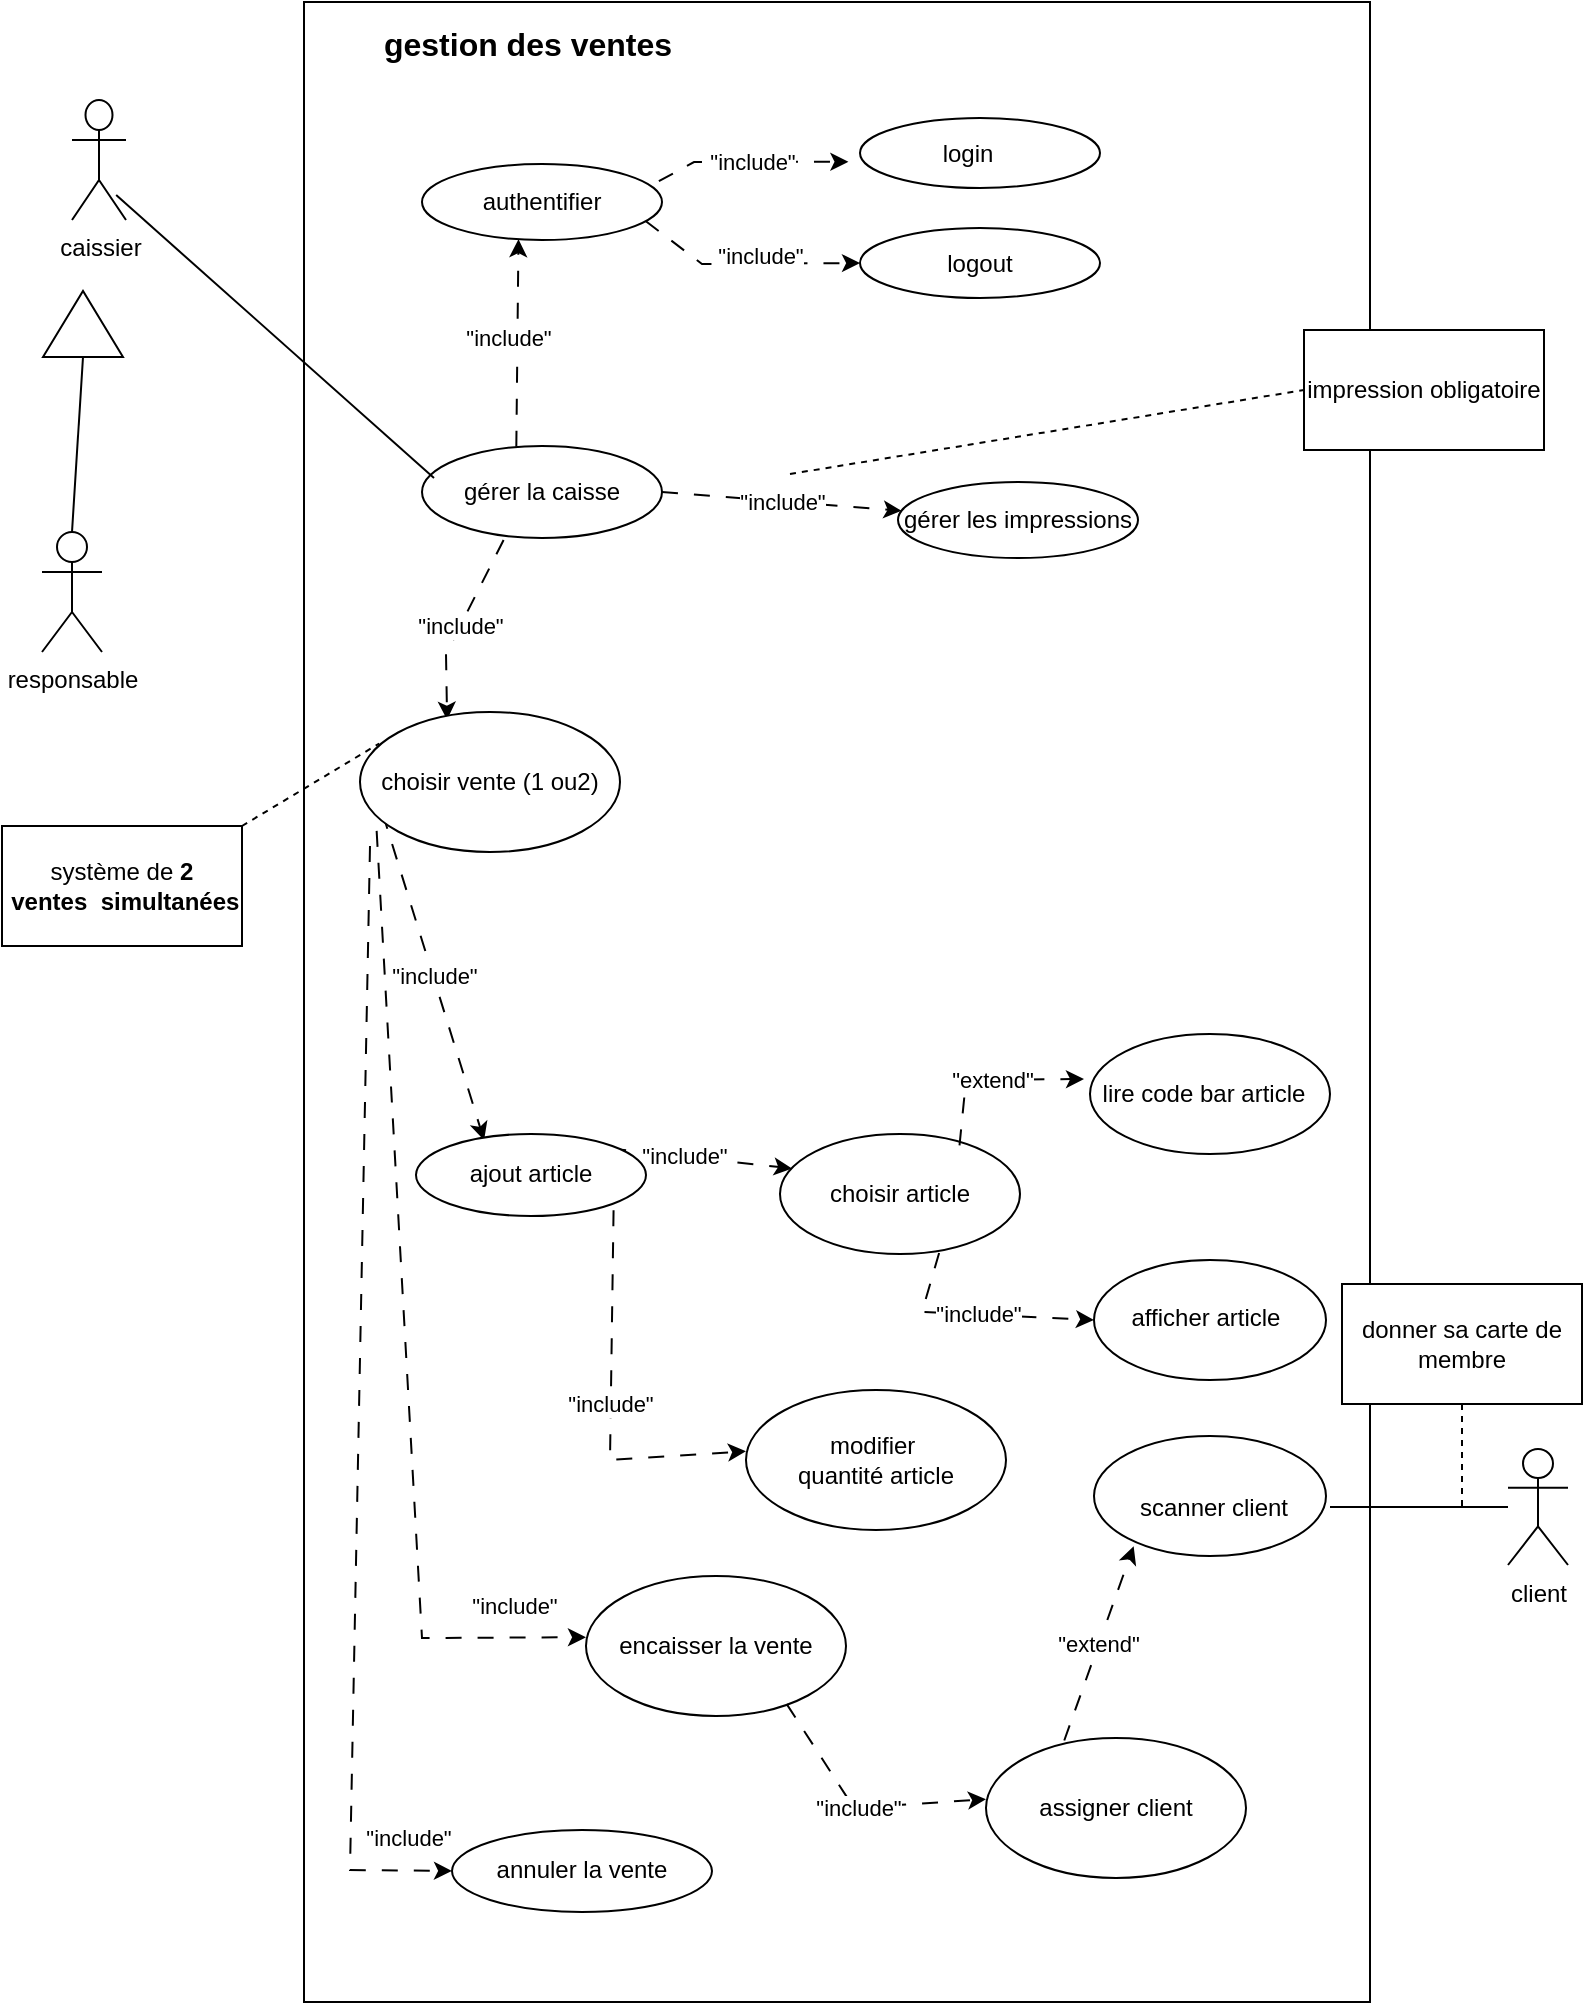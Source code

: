 <mxfile version="27.0.9">
  <diagram name="Page-1" id="1hs5s9o86z9CkmKRlvlU">
    <mxGraphModel dx="831" dy="718" grid="0" gridSize="10" guides="1" tooltips="1" connect="1" arrows="1" fold="1" page="1" pageScale="1" pageWidth="827" pageHeight="1169" math="0" shadow="0">
      <root>
        <mxCell id="0" />
        <mxCell id="1" parent="0" />
        <mxCell id="jetuHfDOVO0JwYKSd_Gx-1" value="" style="rounded=0;whiteSpace=wrap;html=1;movable=1;resizable=1;rotatable=1;deletable=1;editable=1;locked=0;connectable=1;" parent="1" vertex="1">
          <mxGeometry x="162" y="107" width="533" height="1000" as="geometry" />
        </mxCell>
        <mxCell id="m7XsVHhVL0BLHQTgYPTq-2" value="caissier" style="shape=umlActor;verticalLabelPosition=bottom;verticalAlign=top;html=1;" parent="1" vertex="1">
          <mxGeometry x="46" y="156" width="27" height="60" as="geometry" />
        </mxCell>
        <mxCell id="m7XsVHhVL0BLHQTgYPTq-57" value="responsable" style="shape=umlActor;verticalLabelPosition=bottom;verticalAlign=top;html=1;" parent="1" vertex="1">
          <mxGeometry x="31" y="372" width="30" height="60" as="geometry" />
        </mxCell>
        <mxCell id="m7XsVHhVL0BLHQTgYPTq-59" value="" style="triangle;whiteSpace=wrap;html=1;rotation=-90;" parent="1" vertex="1">
          <mxGeometry x="35" y="248" width="33" height="40" as="geometry" />
        </mxCell>
        <mxCell id="m7XsVHhVL0BLHQTgYPTq-60" value="" style="endArrow=none;html=1;rounded=0;entryX=0;entryY=0.5;entryDx=0;entryDy=0;exitX=0.5;exitY=0;exitDx=0;exitDy=0;exitPerimeter=0;" parent="1" source="m7XsVHhVL0BLHQTgYPTq-57" target="m7XsVHhVL0BLHQTgYPTq-59" edge="1">
          <mxGeometry width="50" height="50" relative="1" as="geometry">
            <mxPoint x="88" y="361" as="sourcePoint" />
            <mxPoint x="269" y="387" as="targetPoint" />
          </mxGeometry>
        </mxCell>
        <mxCell id="m7XsVHhVL0BLHQTgYPTq-63" value="&quot;include&quot;" style="endArrow=classic;html=1;rounded=0;entryX=0.335;entryY=0.055;entryDx=0;entryDy=0;endFill=1;exitX=0.34;exitY=1.022;exitDx=0;exitDy=0;dashed=1;dashPattern=8 8;entryPerimeter=0;exitPerimeter=0;" parent="1" source="x4bl-v4eSengWTfVrS2m-9" target="m7XsVHhVL0BLHQTgYPTq-61" edge="1">
          <mxGeometry width="50" height="50" relative="1" as="geometry">
            <mxPoint x="133" y="289" as="sourcePoint" />
            <mxPoint x="286" y="1091" as="targetPoint" />
            <Array as="points">
              <mxPoint x="233" y="433" />
            </Array>
          </mxGeometry>
        </mxCell>
        <mxCell id="m7XsVHhVL0BLHQTgYPTq-66" value="" style="shape=ellipse;container=1;horizontal=1;horizontalStack=0;resizeParent=1;resizeParentMax=0;resizeLast=0;html=1;dashed=0;collapsible=0;" parent="1" vertex="1">
          <mxGeometry x="383" y="801" width="130" height="70" as="geometry" />
        </mxCell>
        <mxCell id="m7XsVHhVL0BLHQTgYPTq-67" value="modifier&amp;nbsp;&lt;div&gt;quantité article&lt;/div&gt;" style="html=1;strokeColor=none;fillColor=none;align=center;verticalAlign=middle;rotatable=0;whiteSpace=wrap;" parent="m7XsVHhVL0BLHQTgYPTq-66" vertex="1">
          <mxGeometry y="26.247" width="130" height="17.5" as="geometry" />
        </mxCell>
        <mxCell id="m7XsVHhVL0BLHQTgYPTq-68" value="" style="shape=ellipse;container=1;horizontal=1;horizontalStack=0;resizeParent=1;resizeParentMax=0;resizeLast=0;html=1;dashed=0;collapsible=0;" parent="1" vertex="1">
          <mxGeometry x="303" y="894" width="130" height="70" as="geometry" />
        </mxCell>
        <mxCell id="m7XsVHhVL0BLHQTgYPTq-69" value="encaisser la vente" style="html=1;strokeColor=none;fillColor=none;align=center;verticalAlign=middle;rotatable=0;whiteSpace=wrap;" parent="m7XsVHhVL0BLHQTgYPTq-68" vertex="1">
          <mxGeometry y="26.247" width="130" height="17.5" as="geometry" />
        </mxCell>
        <mxCell id="m7XsVHhVL0BLHQTgYPTq-77" value="&quot;include&quot;" style="endArrow=classic;html=1;rounded=0;endFill=1;exitX=0.087;exitY=0.725;exitDx=0;exitDy=0;exitPerimeter=0;dashed=1;dashPattern=8 8;entryX=0.296;entryY=0.075;entryDx=0;entryDy=0;entryPerimeter=0;" parent="1" source="m7XsVHhVL0BLHQTgYPTq-61" target="m7XsVHhVL0BLHQTgYPTq-64" edge="1">
          <mxGeometry width="50" height="50" relative="1" as="geometry">
            <mxPoint x="111" y="126" as="sourcePoint" />
            <mxPoint x="193" y="629" as="targetPoint" />
            <Array as="points" />
          </mxGeometry>
        </mxCell>
        <mxCell id="m7XsVHhVL0BLHQTgYPTq-78" value="&quot;include&quot;" style="endArrow=classic;html=1;rounded=0;entryX=0;entryY=0.25;entryDx=0;entryDy=0;endFill=1;exitX=0.859;exitY=0.931;exitDx=0;exitDy=0;exitPerimeter=0;dashed=1;dashPattern=8 8;" parent="1" source="m7XsVHhVL0BLHQTgYPTq-64" target="m7XsVHhVL0BLHQTgYPTq-67" edge="1">
          <mxGeometry width="50" height="50" relative="1" as="geometry">
            <mxPoint x="106" y="125" as="sourcePoint" />
            <mxPoint x="274" y="837" as="targetPoint" />
            <Array as="points">
              <mxPoint x="315" y="836" />
            </Array>
          </mxGeometry>
        </mxCell>
        <mxCell id="m7XsVHhVL0BLHQTgYPTq-79" value="&quot;include&quot;" style="endArrow=classic;html=1;rounded=0;entryX=0;entryY=0.25;entryDx=0;entryDy=0;endFill=1;exitX=0.064;exitY=0.849;exitDx=0;exitDy=0;exitPerimeter=0;dashed=1;dashPattern=8 8;" parent="1" source="m7XsVHhVL0BLHQTgYPTq-61" target="m7XsVHhVL0BLHQTgYPTq-69" edge="1">
          <mxGeometry x="0.852" y="16" width="50" height="50" relative="1" as="geometry">
            <mxPoint x="99" y="126" as="sourcePoint" />
            <mxPoint x="292" y="937" as="targetPoint" />
            <Array as="points">
              <mxPoint x="221" y="925" />
            </Array>
            <mxPoint as="offset" />
          </mxGeometry>
        </mxCell>
        <mxCell id="jetuHfDOVO0JwYKSd_Gx-2" value="&lt;font&gt;gestion des ventes&lt;/font&gt;" style="text;html=1;align=center;verticalAlign=middle;whiteSpace=wrap;rounded=0;fontSize=16;fontStyle=1;movable=0;resizable=0;rotatable=0;deletable=0;editable=0;locked=1;connectable=0;" parent="1" vertex="1">
          <mxGeometry x="193" y="113" width="162" height="30" as="geometry" />
        </mxCell>
        <mxCell id="x4bl-v4eSengWTfVrS2m-1" value="" style="shape=ellipse;container=1;horizontal=1;horizontalStack=0;resizeParent=1;resizeParentMax=0;resizeLast=0;html=1;dashed=0;collapsible=0;" parent="1" vertex="1">
          <mxGeometry x="440" y="165" width="120" height="35" as="geometry" />
        </mxCell>
        <mxCell id="x4bl-v4eSengWTfVrS2m-2" value="login" style="html=1;strokeColor=none;fillColor=none;align=center;verticalAlign=middle;rotatable=0;whiteSpace=wrap;" parent="x4bl-v4eSengWTfVrS2m-1" vertex="1">
          <mxGeometry x="-5.8" y="13.125" width="120" height="8.75" as="geometry" />
        </mxCell>
        <mxCell id="x4bl-v4eSengWTfVrS2m-3" value="" style="shape=ellipse;container=1;horizontal=1;horizontalStack=0;resizeParent=1;resizeParentMax=0;resizeLast=0;html=1;dashed=0;collapsible=0;" parent="1" vertex="1">
          <mxGeometry x="440" y="220" width="120" height="35" as="geometry" />
        </mxCell>
        <mxCell id="x4bl-v4eSengWTfVrS2m-4" value="logout" style="html=1;strokeColor=none;fillColor=none;align=center;verticalAlign=middle;rotatable=0;whiteSpace=wrap;" parent="x4bl-v4eSengWTfVrS2m-3" vertex="1">
          <mxGeometry y="13.125" width="120" height="8.75" as="geometry" />
        </mxCell>
        <mxCell id="x4bl-v4eSengWTfVrS2m-5" value="" style="endArrow=classic;html=1;rounded=0;entryX=0;entryY=1;entryDx=0;entryDy=0;endFill=1;dashed=1;dashPattern=8 8;exitX=0.987;exitY=0.226;exitDx=0;exitDy=0;exitPerimeter=0;" parent="1" source="x4bl-v4eSengWTfVrS2m-10" target="x4bl-v4eSengWTfVrS2m-2" edge="1">
          <mxGeometry width="50" height="50" relative="1" as="geometry">
            <mxPoint x="126" y="241" as="sourcePoint" />
            <mxPoint x="502" y="309" as="targetPoint" />
            <Array as="points">
              <mxPoint x="357" y="187" />
            </Array>
          </mxGeometry>
        </mxCell>
        <mxCell id="x4bl-v4eSengWTfVrS2m-6" value="&quot;include&quot;" style="edgeLabel;html=1;align=center;verticalAlign=middle;resizable=0;points=[];" parent="x4bl-v4eSengWTfVrS2m-5" vertex="1" connectable="0">
          <mxGeometry x="0.013" relative="1" as="geometry">
            <mxPoint as="offset" />
          </mxGeometry>
        </mxCell>
        <mxCell id="x4bl-v4eSengWTfVrS2m-7" value="" style="endArrow=classic;html=1;rounded=0;entryX=0;entryY=0.5;entryDx=0;entryDy=0;endFill=1;dashed=1;dashPattern=8 8;exitX=0.933;exitY=0.753;exitDx=0;exitDy=0;exitPerimeter=0;" parent="1" source="x4bl-v4eSengWTfVrS2m-10" target="x4bl-v4eSengWTfVrS2m-4" edge="1">
          <mxGeometry width="50" height="50" relative="1" as="geometry">
            <mxPoint x="319" y="257" as="sourcePoint" />
            <mxPoint x="456" y="299" as="targetPoint" />
            <Array as="points">
              <mxPoint x="361" y="238" />
            </Array>
          </mxGeometry>
        </mxCell>
        <mxCell id="x4bl-v4eSengWTfVrS2m-8" value="&quot;include&quot;" style="edgeLabel;html=1;align=center;verticalAlign=middle;resizable=0;points=[];" parent="x4bl-v4eSengWTfVrS2m-7" vertex="1" connectable="0">
          <mxGeometry x="-0.095" y="2" relative="1" as="geometry">
            <mxPoint x="13" y="-2" as="offset" />
          </mxGeometry>
        </mxCell>
        <mxCell id="x4bl-v4eSengWTfVrS2m-9" value="gérer la caisse" style="ellipse;whiteSpace=wrap;html=1;" parent="1" vertex="1">
          <mxGeometry x="221" y="329" width="120" height="46" as="geometry" />
        </mxCell>
        <mxCell id="x4bl-v4eSengWTfVrS2m-10" value="authentifier" style="ellipse;whiteSpace=wrap;html=1;" parent="1" vertex="1">
          <mxGeometry x="221" y="188" width="120" height="38" as="geometry" />
        </mxCell>
        <mxCell id="x4bl-v4eSengWTfVrS2m-11" value="" style="endArrow=classic;html=1;rounded=0;exitX=0.393;exitY=0.009;exitDx=0;exitDy=0;exitPerimeter=0;entryX=0.402;entryY=0.989;entryDx=0;entryDy=0;entryPerimeter=0;dashed=1;dashPattern=8 8;" parent="1" source="x4bl-v4eSengWTfVrS2m-9" target="x4bl-v4eSengWTfVrS2m-10" edge="1">
          <mxGeometry width="50" height="50" relative="1" as="geometry">
            <mxPoint x="299" y="335" as="sourcePoint" />
            <mxPoint x="406" y="251" as="targetPoint" />
          </mxGeometry>
        </mxCell>
        <mxCell id="x4bl-v4eSengWTfVrS2m-12" value="&quot;include&quot;" style="edgeLabel;html=1;align=center;verticalAlign=middle;resizable=0;points=[];" parent="x4bl-v4eSengWTfVrS2m-11" vertex="1" connectable="0">
          <mxGeometry x="0.051" y="5" relative="1" as="geometry">
            <mxPoint as="offset" />
          </mxGeometry>
        </mxCell>
        <mxCell id="x4bl-v4eSengWTfVrS2m-16" value="" style="group" parent="1" vertex="1" connectable="0">
          <mxGeometry x="204" y="473" width="339" height="294" as="geometry" />
        </mxCell>
        <mxCell id="m7XsVHhVL0BLHQTgYPTq-61" value="" style="shape=ellipse;container=1;horizontal=1;horizontalStack=0;resizeParent=1;resizeParentMax=0;resizeLast=0;html=1;dashed=0;collapsible=0;" parent="x4bl-v4eSengWTfVrS2m-16" vertex="1">
          <mxGeometry x="-14" y="-11" width="130" height="70" as="geometry" />
        </mxCell>
        <mxCell id="m7XsVHhVL0BLHQTgYPTq-62" value="choisir vente (1 ou2)" style="html=1;strokeColor=none;fillColor=none;align=center;verticalAlign=middle;rotatable=0;whiteSpace=wrap;" parent="m7XsVHhVL0BLHQTgYPTq-61" vertex="1">
          <mxGeometry y="26.247" width="130" height="17.5" as="geometry" />
        </mxCell>
        <mxCell id="x4bl-v4eSengWTfVrS2m-19" value="" style="group" parent="1" vertex="1" connectable="0">
          <mxGeometry x="203" y="618" width="524" height="153" as="geometry" />
        </mxCell>
        <mxCell id="m7XsVHhVL0BLHQTgYPTq-14" value="" style="shape=ellipse;container=1;horizontal=1;horizontalStack=0;resizeParent=1;resizeParentMax=0;resizeLast=0;html=1;dashed=0;collapsible=0;" parent="x4bl-v4eSengWTfVrS2m-19" vertex="1">
          <mxGeometry x="352" y="5" width="120" height="60" as="geometry" />
        </mxCell>
        <mxCell id="m7XsVHhVL0BLHQTgYPTq-15" value="lire code bar article" style="html=1;strokeColor=none;fillColor=none;align=center;verticalAlign=middle;rotatable=0;whiteSpace=wrap;" parent="m7XsVHhVL0BLHQTgYPTq-14" vertex="1">
          <mxGeometry x="-3" y="22.501" width="120" height="15" as="geometry" />
        </mxCell>
        <mxCell id="m7XsVHhVL0BLHQTgYPTq-24" value="" style="shape=ellipse;container=1;horizontal=1;horizontalStack=0;resizeParent=1;resizeParentMax=0;resizeLast=0;html=1;dashed=0;collapsible=0;" parent="x4bl-v4eSengWTfVrS2m-19" vertex="1">
          <mxGeometry x="354" y="118" width="116" height="60" as="geometry" />
        </mxCell>
        <mxCell id="m7XsVHhVL0BLHQTgYPTq-25" value="afficher article" style="html=1;strokeColor=none;fillColor=none;align=center;verticalAlign=middle;rotatable=0;whiteSpace=wrap;" parent="m7XsVHhVL0BLHQTgYPTq-24" vertex="1">
          <mxGeometry x="-2" y="21" width="116" height="16.5" as="geometry" />
        </mxCell>
        <mxCell id="x4bl-v4eSengWTfVrS2m-18" value="" style="group" parent="x4bl-v4eSengWTfVrS2m-19" vertex="1" connectable="0">
          <mxGeometry y="55" width="317" height="70" as="geometry" />
        </mxCell>
        <mxCell id="m7XsVHhVL0BLHQTgYPTq-19" value="" style="shape=ellipse;container=1;horizontal=1;horizontalStack=0;resizeParent=1;resizeParentMax=0;resizeLast=0;html=1;dashed=0;collapsible=0;" parent="x4bl-v4eSengWTfVrS2m-18" vertex="1">
          <mxGeometry x="197" width="120" height="60" as="geometry" />
        </mxCell>
        <mxCell id="m7XsVHhVL0BLHQTgYPTq-20" value="choisir article" style="html=1;strokeColor=none;fillColor=none;align=center;verticalAlign=middle;rotatable=0;whiteSpace=wrap;" parent="m7XsVHhVL0BLHQTgYPTq-19" vertex="1">
          <mxGeometry y="22.501" width="120" height="15" as="geometry" />
        </mxCell>
        <mxCell id="m7XsVHhVL0BLHQTgYPTq-48" value="&quot;include&quot;" style="endArrow=classic;html=1;rounded=0;entryX=0.05;entryY=0.287;entryDx=0;entryDy=0;entryPerimeter=0;endFill=1;dashed=1;dashPattern=8 8;exitX=0.706;exitY=0.134;exitDx=0;exitDy=0;exitPerimeter=0;" parent="x4bl-v4eSengWTfVrS2m-18" source="m7XsVHhVL0BLHQTgYPTq-64" target="m7XsVHhVL0BLHQTgYPTq-19" edge="1">
          <mxGeometry width="50" height="50" relative="1" as="geometry">
            <mxPoint x="279.07" y="474.85" as="sourcePoint" />
            <mxPoint x="245" y="-42" as="targetPoint" />
            <Array as="points" />
          </mxGeometry>
        </mxCell>
        <mxCell id="m7XsVHhVL0BLHQTgYPTq-64" value="" style="shape=ellipse;container=1;horizontal=1;horizontalStack=0;resizeParent=1;resizeParentMax=0;resizeLast=0;html=1;dashed=0;collapsible=0;" parent="x4bl-v4eSengWTfVrS2m-18" vertex="1">
          <mxGeometry x="15" width="115" height="41" as="geometry" />
        </mxCell>
        <mxCell id="m7XsVHhVL0BLHQTgYPTq-65" value="ajout article" style="html=1;strokeColor=none;fillColor=none;align=center;verticalAlign=middle;rotatable=0;whiteSpace=wrap;" parent="m7XsVHhVL0BLHQTgYPTq-64" vertex="1">
          <mxGeometry y="15.373" width="115" height="10.25" as="geometry" />
        </mxCell>
        <mxCell id="m7XsVHhVL0BLHQTgYPTq-47" value="&quot;extend&quot;" style="endArrow=classic;html=1;rounded=0;entryX=0;entryY=0;entryDx=0;entryDy=0;endFill=1;exitX=0.748;exitY=0.094;exitDx=0;exitDy=0;dashed=1;dashPattern=8 8;exitPerimeter=0;" parent="x4bl-v4eSengWTfVrS2m-19" source="m7XsVHhVL0BLHQTgYPTq-19" target="m7XsVHhVL0BLHQTgYPTq-15" edge="1">
          <mxGeometry width="50" height="50" relative="1" as="geometry">
            <mxPoint x="-59" y="-18" as="sourcePoint" />
            <mxPoint x="105" y="-27" as="targetPoint" />
            <Array as="points">
              <mxPoint x="290" y="28" />
            </Array>
          </mxGeometry>
        </mxCell>
        <mxCell id="m7XsVHhVL0BLHQTgYPTq-49" value="&quot;include&quot;" style="endArrow=classic;html=1;rounded=0;entryX=0;entryY=0.5;entryDx=0;entryDy=0;endFill=1;exitX=0.663;exitY=0.991;exitDx=0;exitDy=0;exitPerimeter=0;dashed=1;dashPattern=8 8;" parent="x4bl-v4eSengWTfVrS2m-19" source="m7XsVHhVL0BLHQTgYPTq-19" target="m7XsVHhVL0BLHQTgYPTq-24" edge="1">
          <mxGeometry width="50" height="50" relative="1" as="geometry">
            <mxPoint x="179" y="118" as="sourcePoint" />
            <mxPoint x="25" y="213" as="targetPoint" />
            <Array as="points">
              <mxPoint x="268" y="144" />
            </Array>
          </mxGeometry>
        </mxCell>
        <mxCell id="x4bl-v4eSengWTfVrS2m-20" value="" style="endArrow=none;html=1;rounded=0;exitX=0.818;exitY=0.792;exitDx=0;exitDy=0;exitPerimeter=0;" parent="1" source="m7XsVHhVL0BLHQTgYPTq-2" edge="1">
          <mxGeometry width="50" height="50" relative="1" as="geometry">
            <mxPoint x="337" y="616" as="sourcePoint" />
            <mxPoint x="227" y="345" as="targetPoint" />
          </mxGeometry>
        </mxCell>
        <mxCell id="m7XsVHhVL0BLHQTgYPTq-56" value="&quot;include&quot;" style="endArrow=classic;html=1;rounded=0;entryX=0;entryY=0.25;entryDx=0;entryDy=0;endFill=1;exitX=0.772;exitY=0.915;exitDx=0;exitDy=0;dashed=1;dashPattern=8 8;exitPerimeter=0;" parent="1" source="m7XsVHhVL0BLHQTgYPTq-68" target="m7XsVHhVL0BLHQTgYPTq-55" edge="1">
          <mxGeometry width="50" height="50" relative="1" as="geometry">
            <mxPoint x="25" y="13" as="sourcePoint" />
            <mxPoint x="190" y="478" as="targetPoint" />
            <Array as="points">
              <mxPoint x="437" y="1010" />
            </Array>
          </mxGeometry>
        </mxCell>
        <mxCell id="m7XsVHhVL0BLHQTgYPTq-54" value="" style="shape=ellipse;container=1;horizontal=1;horizontalStack=0;resizeParent=1;resizeParentMax=0;resizeLast=0;html=1;dashed=0;collapsible=0;" parent="1" vertex="1">
          <mxGeometry x="503" y="975" width="130" height="70" as="geometry" />
        </mxCell>
        <mxCell id="m7XsVHhVL0BLHQTgYPTq-55" value="assigner client" style="html=1;strokeColor=none;fillColor=none;align=center;verticalAlign=middle;rotatable=0;whiteSpace=wrap;" parent="m7XsVHhVL0BLHQTgYPTq-54" vertex="1">
          <mxGeometry y="26.247" width="130" height="17.5" as="geometry" />
        </mxCell>
        <mxCell id="m7XsVHhVL0BLHQTgYPTq-50" value="&quot;extend&quot;" style="endArrow=classic;html=1;rounded=0;entryX=0.171;entryY=0.918;entryDx=0;entryDy=0;entryPerimeter=0;endFill=1;exitX=0.301;exitY=0.018;exitDx=0;exitDy=0;exitPerimeter=0;dashed=1;dashPattern=8 8;" parent="1" source="m7XsVHhVL0BLHQTgYPTq-54" target="m7XsVHhVL0BLHQTgYPTq-34" edge="1">
          <mxGeometry width="50" height="50" relative="1" as="geometry">
            <mxPoint x="365.4" y="571.642" as="sourcePoint" />
            <mxPoint x="790" y="757" as="targetPoint" />
            <Array as="points" />
          </mxGeometry>
        </mxCell>
        <mxCell id="m7XsVHhVL0BLHQTgYPTq-34" value="" style="shape=ellipse;container=1;horizontal=1;horizontalStack=0;resizeParent=1;resizeParentMax=0;resizeLast=0;html=1;dashed=0;collapsible=0;" parent="1" vertex="1">
          <mxGeometry x="557" y="824" width="116" height="60" as="geometry" />
        </mxCell>
        <mxCell id="m7XsVHhVL0BLHQTgYPTq-35" value="scanner client" style="html=1;strokeColor=none;fillColor=none;align=center;verticalAlign=middle;rotatable=0;whiteSpace=wrap;" parent="m7XsVHhVL0BLHQTgYPTq-34" vertex="1">
          <mxGeometry x="2" y="28" width="116" height="15" as="geometry" />
        </mxCell>
        <mxCell id="m7XsVHhVL0BLHQTgYPTq-73" value="" style="endArrow=none;html=1;rounded=0;entryX=1;entryY=0.5;entryDx=0;entryDy=0;endFill=0;" parent="1" source="m7XsVHhVL0BLHQTgYPTq-70" target="m7XsVHhVL0BLHQTgYPTq-35" edge="1">
          <mxGeometry width="50" height="50" relative="1" as="geometry">
            <mxPoint x="277" y="933" as="sourcePoint" />
            <mxPoint x="327" y="883" as="targetPoint" />
          </mxGeometry>
        </mxCell>
        <mxCell id="m7XsVHhVL0BLHQTgYPTq-70" value="client" style="shape=umlActor;verticalLabelPosition=bottom;verticalAlign=top;html=1;outlineConnect=0;" parent="1" vertex="1">
          <mxGeometry x="764" y="830.5" width="30" height="58" as="geometry" />
        </mxCell>
        <mxCell id="x4bl-v4eSengWTfVrS2m-22" value="" style="endArrow=none;dashed=1;html=1;rounded=0;entryX=0.5;entryY=1;entryDx=0;entryDy=0;" parent="1" target="x4bl-v4eSengWTfVrS2m-21" edge="1">
          <mxGeometry width="50" height="50" relative="1" as="geometry">
            <mxPoint x="741" y="859" as="sourcePoint" />
            <mxPoint x="507" y="844" as="targetPoint" />
          </mxGeometry>
        </mxCell>
        <mxCell id="x4bl-v4eSengWTfVrS2m-21" value="donner sa carte de membre" style="rounded=0;whiteSpace=wrap;html=1;" parent="1" vertex="1">
          <mxGeometry x="681" y="748" width="120" height="60" as="geometry" />
        </mxCell>
        <mxCell id="x4bl-v4eSengWTfVrS2m-23" value="gérer les impressions" style="ellipse;whiteSpace=wrap;html=1;" parent="1" vertex="1">
          <mxGeometry x="459" y="347" width="120" height="38" as="geometry" />
        </mxCell>
        <mxCell id="x4bl-v4eSengWTfVrS2m-24" value="&quot;include&quot;" style="endArrow=classic;html=1;rounded=0;exitX=1;exitY=0.5;exitDx=0;exitDy=0;dashed=1;dashPattern=8 8;" parent="1" source="x4bl-v4eSengWTfVrS2m-9" target="x4bl-v4eSengWTfVrS2m-23" edge="1">
          <mxGeometry width="50" height="50" relative="1" as="geometry">
            <mxPoint x="538" y="579" as="sourcePoint" />
            <mxPoint x="588" y="529" as="targetPoint" />
          </mxGeometry>
        </mxCell>
        <mxCell id="JzI7AVoopoVEOSQUGdUx-1" value="&lt;br&gt;système de &lt;strong data-end=&quot;913&quot; data-start=&quot;889&quot;&gt;2&lt;/strong&gt;&lt;div&gt;&lt;strong data-end=&quot;913&quot; data-start=&quot;889&quot;&gt;&amp;nbsp;ventes&amp;nbsp; simultanées&lt;/strong&gt;&lt;br&gt;&lt;br&gt;&lt;/div&gt;" style="rounded=0;whiteSpace=wrap;html=1;" vertex="1" parent="1">
          <mxGeometry x="11" y="519" width="120" height="60" as="geometry" />
        </mxCell>
        <mxCell id="JzI7AVoopoVEOSQUGdUx-2" value="" style="endArrow=none;dashed=1;html=1;rounded=0;exitX=1;exitY=0;exitDx=0;exitDy=0;entryX=0.074;entryY=0.225;entryDx=0;entryDy=0;entryPerimeter=0;" edge="1" parent="1" source="JzI7AVoopoVEOSQUGdUx-1" target="m7XsVHhVL0BLHQTgYPTq-61">
          <mxGeometry width="50" height="50" relative="1" as="geometry">
            <mxPoint x="324" y="519" as="sourcePoint" />
            <mxPoint x="374" y="469" as="targetPoint" />
          </mxGeometry>
        </mxCell>
        <mxCell id="JzI7AVoopoVEOSQUGdUx-3" value="" style="shape=ellipse;container=1;horizontal=1;horizontalStack=0;resizeParent=1;resizeParentMax=0;resizeLast=0;html=1;dashed=0;collapsible=0;" vertex="1" parent="1">
          <mxGeometry x="236" y="1021" width="130" height="41" as="geometry" />
        </mxCell>
        <mxCell id="JzI7AVoopoVEOSQUGdUx-4" value="annuler la vente" style="html=1;strokeColor=none;fillColor=none;align=center;verticalAlign=middle;rotatable=0;whiteSpace=wrap;" vertex="1" parent="JzI7AVoopoVEOSQUGdUx-3">
          <mxGeometry y="15.373" width="130" height="10.25" as="geometry" />
        </mxCell>
        <mxCell id="JzI7AVoopoVEOSQUGdUx-5" value="&quot;include&quot;" style="endArrow=classic;html=1;rounded=0;entryX=0;entryY=0.5;entryDx=0;entryDy=0;endFill=1;dashed=1;dashPattern=8 8;" edge="1" parent="1" target="JzI7AVoopoVEOSQUGdUx-4">
          <mxGeometry x="0.921" y="16" width="50" height="50" relative="1" as="geometry">
            <mxPoint x="195" y="529" as="sourcePoint" />
            <mxPoint x="208" y="1041" as="targetPoint" />
            <Array as="points">
              <mxPoint x="185" y="1041" />
            </Array>
            <mxPoint as="offset" />
          </mxGeometry>
        </mxCell>
        <mxCell id="JzI7AVoopoVEOSQUGdUx-6" value="impression obligatoire" style="rounded=0;whiteSpace=wrap;html=1;" vertex="1" parent="1">
          <mxGeometry x="662" y="271" width="120" height="60" as="geometry" />
        </mxCell>
        <mxCell id="JzI7AVoopoVEOSQUGdUx-7" value="" style="endArrow=none;dashed=1;html=1;rounded=0;entryX=0;entryY=0.5;entryDx=0;entryDy=0;" edge="1" parent="1" target="JzI7AVoopoVEOSQUGdUx-6">
          <mxGeometry width="50" height="50" relative="1" as="geometry">
            <mxPoint x="405" y="343" as="sourcePoint" />
            <mxPoint x="431" y="487" as="targetPoint" />
          </mxGeometry>
        </mxCell>
      </root>
    </mxGraphModel>
  </diagram>
</mxfile>
